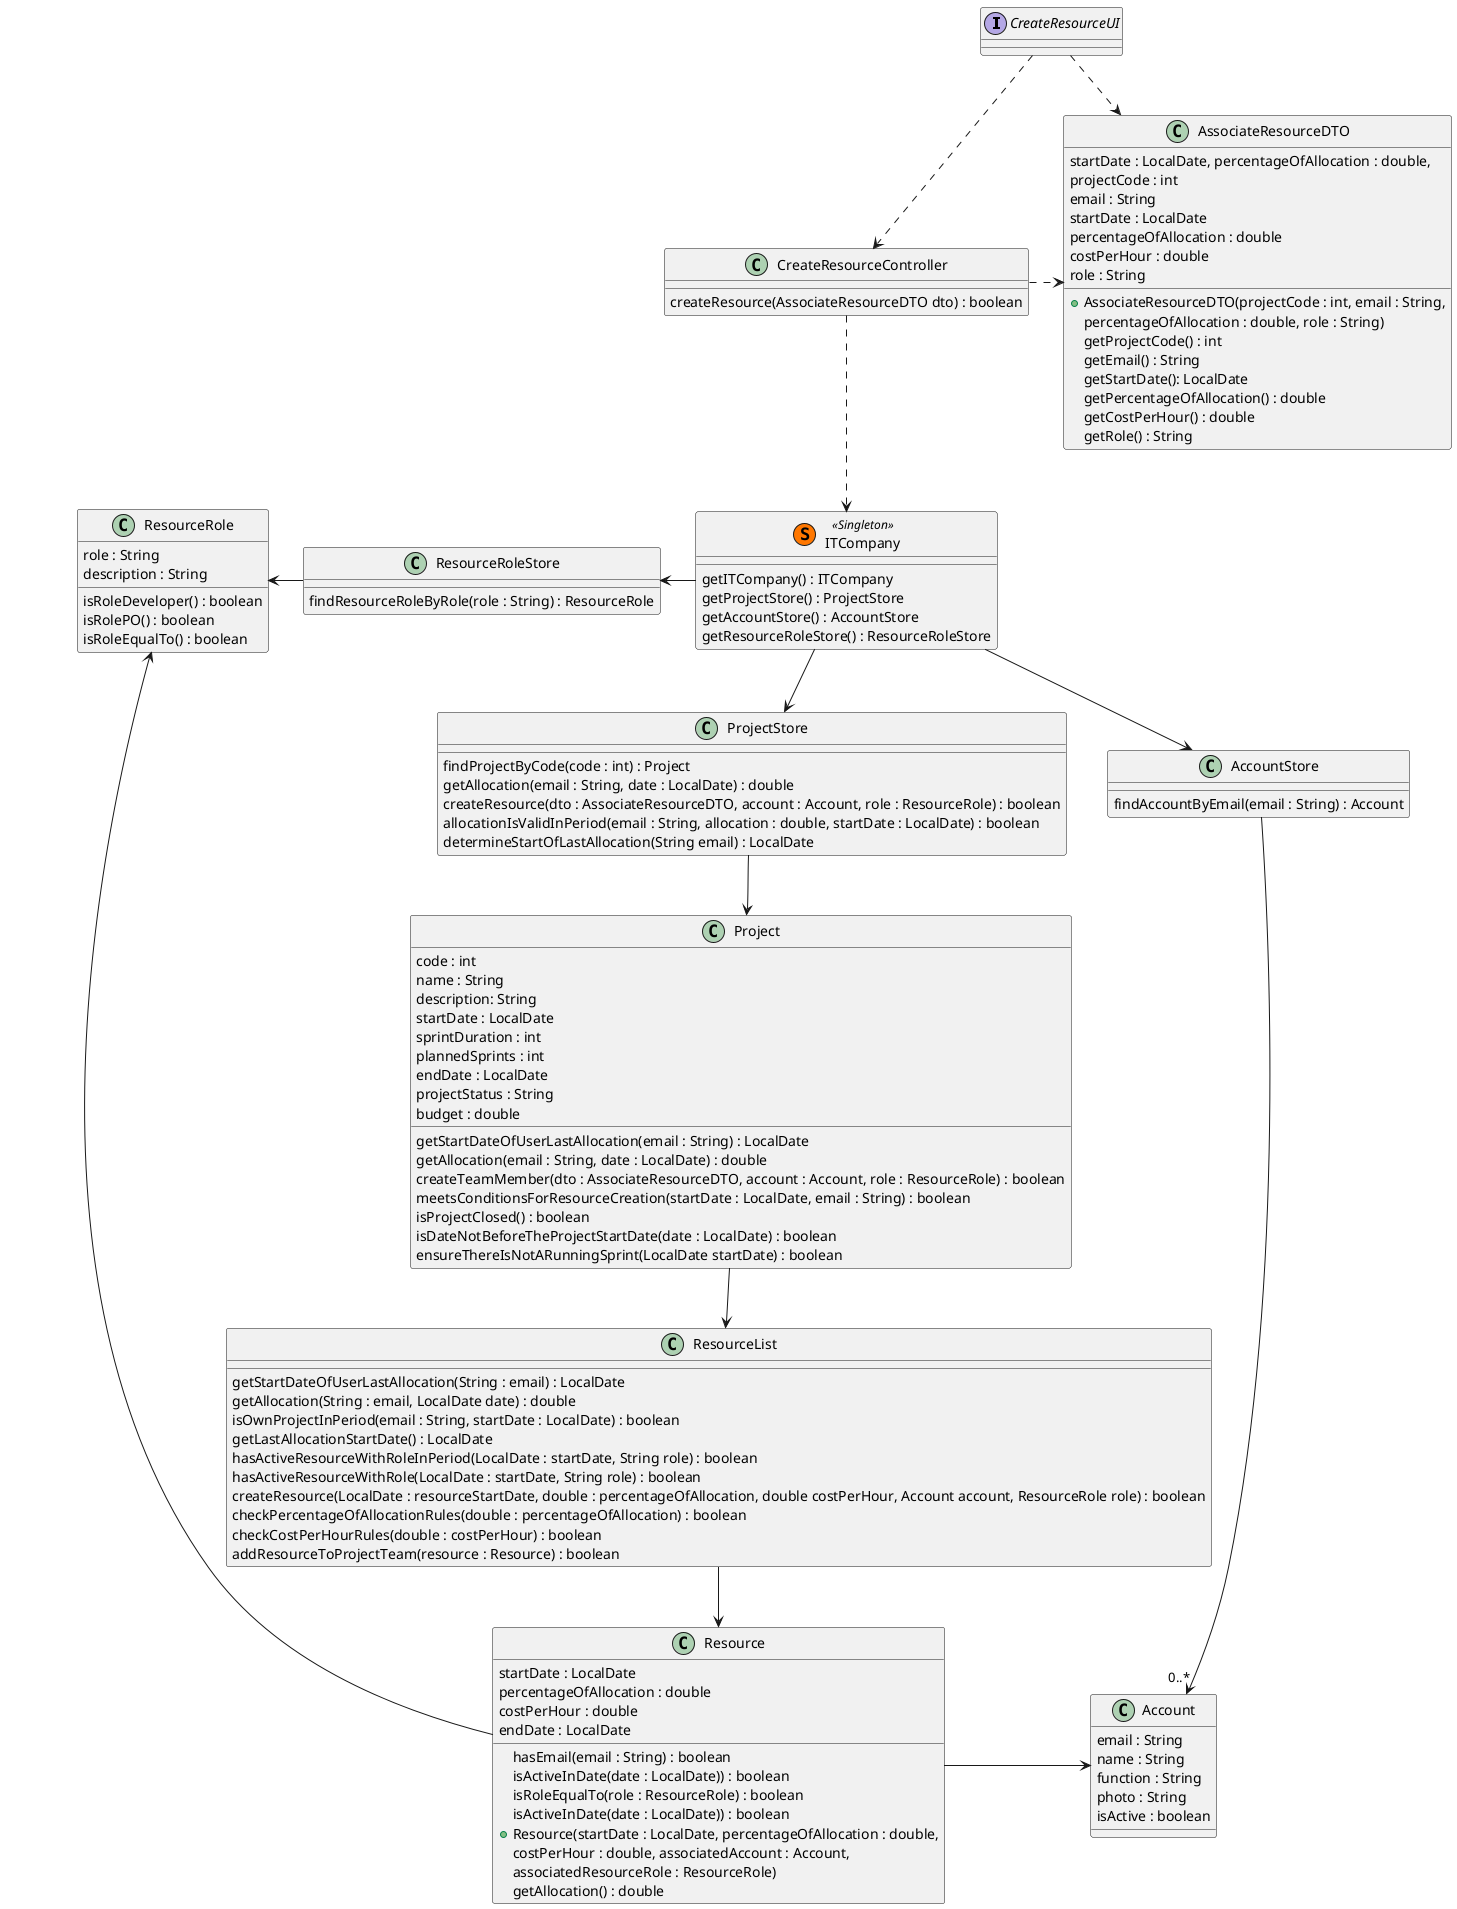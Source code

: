 @startuml
'https://plantuml.com/class-diagram

interface "CreateResourceUI" as ui

class "AssociateResourceDTO" as dto{
+AssociateResourceDTO(projectCode : int, email : String,
startDate : LocalDate, percentageOfAllocation : double,
percentageOfAllocation : double, role : String)
projectCode : int
email : String
startDate : LocalDate
percentageOfAllocation : double
costPerHour : double
role : String

getProjectCode() : int
getEmail() : String
getStartDate(): LocalDate
getPercentageOfAllocation() : double
getCostPerHour() : double
getRole() : String

}

class "CreateResourceController" as ctrl {
createResource(AssociateResourceDTO dto) : boolean
}


class itc as "ITCompany" << (S,#FF7700) Singleton >>{
getITCompany() : ITCompany
getProjectStore() : ProjectStore
getAccountStore() : AccountStore
getResourceRoleStore() : ResourceRoleStore
}


class "AccountStore" as accountStr{
findAccountByEmail(email : String) : Account
}

class "ResourceRoleStore" as rstore{
findResourceRoleByRole(role : String) : ResourceRole
}

class "ProjectStore" as pstr{
findProjectByCode(code : int) : Project
getAllocation(email : String, date : LocalDate) : double
createResource(dto : AssociateResourceDTO, account : Account, role : ResourceRole) : boolean
allocationIsValidInPeriod(email : String, allocation : double, startDate : LocalDate) : boolean
determineStartOfLastAllocation(String email) : LocalDate
}

class "Project" as proj{
code : int
name : String
description: String
startDate : LocalDate
sprintDuration : int
plannedSprints : int
endDate : LocalDate
projectStatus : String
budget : double

getStartDateOfUserLastAllocation(email : String) : LocalDate
getAllocation(email : String, date : LocalDate) : double
createTeamMember(dto : AssociateResourceDTO, account : Account, role : ResourceRole) : boolean
meetsConditionsForResourceCreation(startDate : LocalDate, email : String) : boolean
isProjectClosed() : boolean
isDateNotBeforeTheProjectStartDate(date : LocalDate) : boolean
ensureThereIsNotARunningSprint(LocalDate startDate) : boolean
}

class "Resource" as rsrc{
startDate : LocalDate
percentageOfAllocation : double
costPerHour : double
endDate : LocalDate

hasEmail(email : String) : boolean
isActiveInDate(date : LocalDate)) : boolean
isRoleEqualTo(role : ResourceRole) : boolean
isActiveInDate(date : LocalDate)) : boolean
+ Resource(startDate : LocalDate, percentageOfAllocation : double,
costPerHour : double, associatedAccount : Account, \nassociatedResourceRole : ResourceRole)
getAllocation() : double
}

class "ResourceRole" as role{
role : String
description : String
isRoleDeveloper() : boolean
isRolePO() : boolean
isRoleEqualTo() : boolean
}

class "ResourceList" as reslist{
getStartDateOfUserLastAllocation(String : email) : LocalDate
getAllocation(String : email, LocalDate date) : double
isOwnProjectInPeriod(email : String, startDate : LocalDate) : boolean
getLastAllocationStartDate() : LocalDate
hasActiveResourceWithRoleInPeriod(LocalDate : startDate, String role) : boolean
hasActiveResourceWithRole(LocalDate : startDate, String role) : boolean
createResource(LocalDate : resourceStartDate, double : percentageOfAllocation, double costPerHour, Account account, ResourceRole role) : boolean
checkPercentageOfAllocationRules(double : percentageOfAllocation) : boolean
checkCostPerHourRules(double : costPerHour) : boolean
addResourceToProjectTeam(resource : Resource) : boolean
}

class "Account" as acc{
email : String
name : String
function : String
photo : String
isActive : boolean
}

'class associations

ui .down.> ctrl
ui ..> dto
ctrl .right.> dto
ctrl ..> itc
itc -right-> accountStr
itc --> pstr
accountStr -right->"0..*" acc
pstr -down-> proj
itc -left-> rstore
rstore -left-> role
proj --> reslist
reslist --> rsrc
rsrc -right-> acc
rsrc -left-> role

@enduml